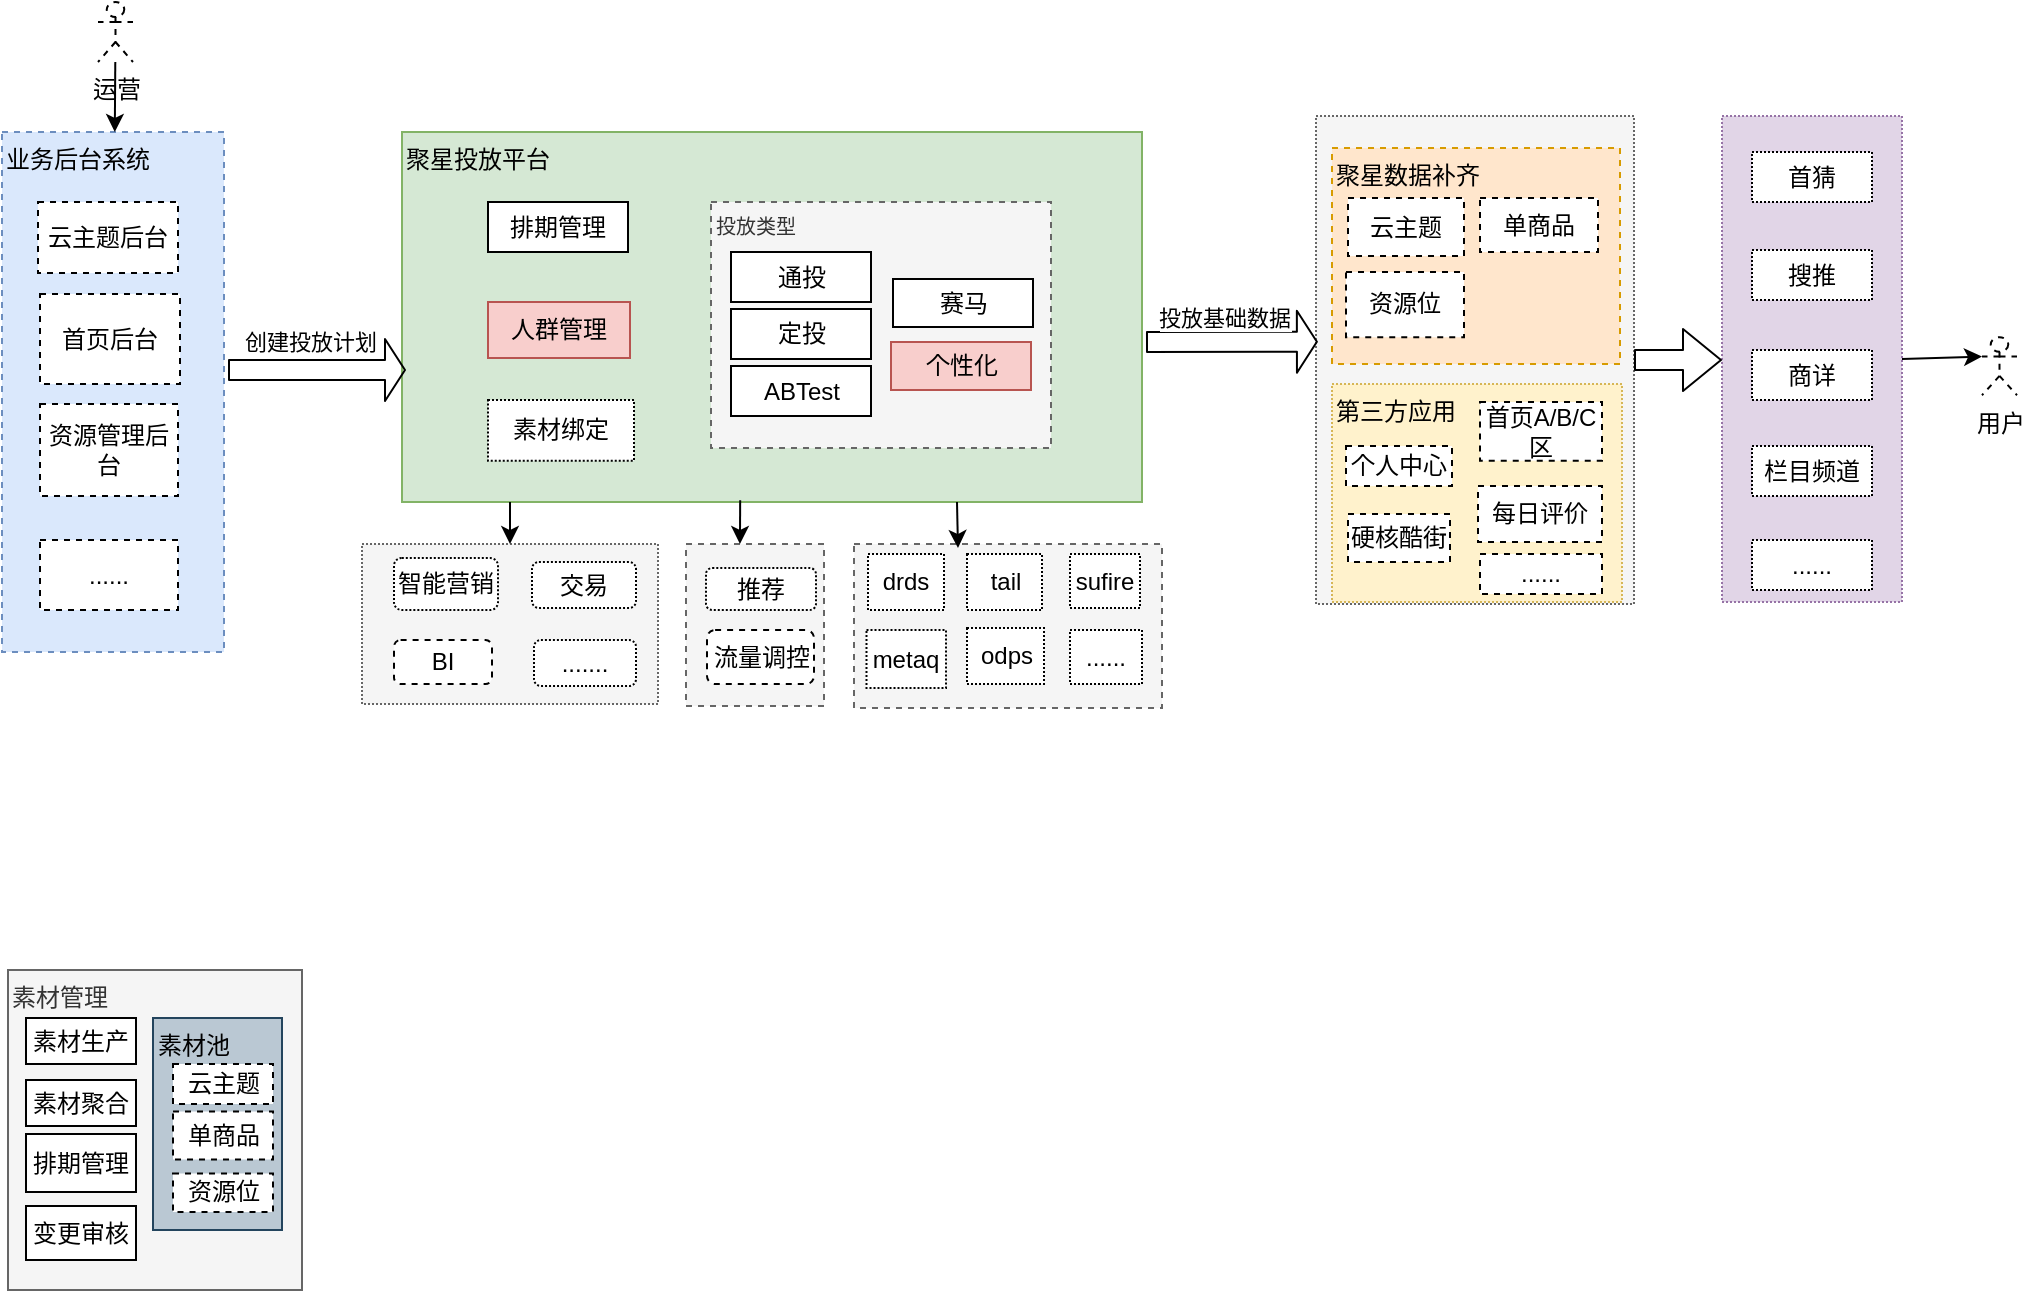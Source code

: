 <mxfile version="13.6.6" type="github">
  <diagram id="yP1MtyXhHekd8L7kZ_Y-" name="Page-1">
    <mxGraphModel dx="1186" dy="661" grid="1" gridSize="10" guides="1" tooltips="1" connect="1" arrows="1" fold="1" page="1" pageScale="1" pageWidth="827" pageHeight="1169" math="0" shadow="0">
      <root>
        <mxCell id="0" />
        <mxCell id="1" parent="0" />
        <mxCell id="-CnpAzFmehN0sEzD7tOe-27" value="" style="rounded=0;whiteSpace=wrap;html=1;dashed=1;dashPattern=1 1;fillColor=#f5f5f5;strokeColor=#666666;fontColor=#333333;" vertex="1" parent="1">
          <mxGeometry x="717" y="257" width="159" height="244" as="geometry" />
        </mxCell>
        <mxCell id="-CnpAzFmehN0sEzD7tOe-33" value="第三方应用" style="rounded=0;whiteSpace=wrap;html=1;dashed=1;dashPattern=1 1;fillColor=#fff2cc;strokeColor=#d6b656;verticalAlign=top;align=left;" vertex="1" parent="1">
          <mxGeometry x="725" y="391" width="145" height="109" as="geometry" />
        </mxCell>
        <mxCell id="SAk0w7PRKyOR6Q5ZeCQe-9" value="" style="rounded=0;whiteSpace=wrap;html=1;dashed=1;fillColor=#f5f5f5;strokeColor=#666666;fontColor=#333333;" parent="1" vertex="1">
          <mxGeometry x="402" y="471" width="69" height="81" as="geometry" />
        </mxCell>
        <mxCell id="wOw6Tid5QmzaZG2gmArs-5" value="" style="rounded=0;whiteSpace=wrap;html=1;dashed=1;dashPattern=1 1;fillColor=#f5f5f5;strokeColor=#666666;fontColor=#333333;" parent="1" vertex="1">
          <mxGeometry x="240" y="471" width="148" height="80" as="geometry" />
        </mxCell>
        <mxCell id="wOw6Tid5QmzaZG2gmArs-6" value="智能营销" style="rounded=1;whiteSpace=wrap;html=1;dashed=1;dashPattern=1 1;" parent="1" vertex="1">
          <mxGeometry x="256" y="478" width="52" height="26" as="geometry" />
        </mxCell>
        <mxCell id="wOw6Tid5QmzaZG2gmArs-7" value="交易" style="rounded=1;whiteSpace=wrap;html=1;dashed=1;dashPattern=1 1;" parent="1" vertex="1">
          <mxGeometry x="325" y="480" width="52" height="23" as="geometry" />
        </mxCell>
        <mxCell id="wOw6Tid5QmzaZG2gmArs-8" value="推荐" style="rounded=1;whiteSpace=wrap;html=1;dashed=1;dashPattern=1 1;" parent="1" vertex="1">
          <mxGeometry x="412" y="483" width="55" height="21" as="geometry" />
        </mxCell>
        <mxCell id="wOw6Tid5QmzaZG2gmArs-9" value="......." style="rounded=1;whiteSpace=wrap;html=1;dashed=1;dashPattern=1 1;" parent="1" vertex="1">
          <mxGeometry x="326" y="519" width="51" height="23" as="geometry" />
        </mxCell>
        <mxCell id="wOw6Tid5QmzaZG2gmArs-24" value="聚星投放平台" style="rounded=0;whiteSpace=wrap;html=1;align=left;horizontal=1;verticalAlign=top;fillColor=#d5e8d4;strokeColor=#82b366;" parent="1" vertex="1">
          <mxGeometry x="260" y="265" width="370" height="185" as="geometry" />
        </mxCell>
        <mxCell id="SAk0w7PRKyOR6Q5ZeCQe-10" value="BI" style="rounded=1;whiteSpace=wrap;html=1;dashed=1;" parent="1" vertex="1">
          <mxGeometry x="256" y="519" width="49" height="22" as="geometry" />
        </mxCell>
        <mxCell id="SAk0w7PRKyOR6Q5ZeCQe-11" value="聚星数据补齐" style="rounded=0;whiteSpace=wrap;html=1;dashed=1;fillColor=#ffe6cc;strokeColor=#d79b00;verticalAlign=top;align=left;" parent="1" vertex="1">
          <mxGeometry x="725" y="273" width="144" height="108" as="geometry" />
        </mxCell>
        <mxCell id="SAk0w7PRKyOR6Q5ZeCQe-18" value="人群管理" style="rounded=0;whiteSpace=wrap;html=1;fillColor=#f8cecc;strokeColor=#b85450;" parent="1" vertex="1">
          <mxGeometry x="303" y="350" width="71" height="28" as="geometry" />
        </mxCell>
        <mxCell id="SAk0w7PRKyOR6Q5ZeCQe-23" value="&lt;div&gt;&lt;span&gt;&lt;sup&gt;投放类型&lt;/sup&gt;&lt;/span&gt;&lt;/div&gt;" style="rounded=0;whiteSpace=wrap;html=1;dashed=1;align=left;horizontal=1;verticalAlign=top;fillColor=#f5f5f5;strokeColor=#666666;fontColor=#333333;" parent="1" vertex="1">
          <mxGeometry x="414.5" y="300" width="170" height="123" as="geometry" />
        </mxCell>
        <mxCell id="SAk0w7PRKyOR6Q5ZeCQe-24" value="通投" style="rounded=0;whiteSpace=wrap;html=1;" parent="1" vertex="1">
          <mxGeometry x="424.5" y="325" width="70" height="25" as="geometry" />
        </mxCell>
        <mxCell id="SAk0w7PRKyOR6Q5ZeCQe-25" value="定投" style="rounded=0;whiteSpace=wrap;html=1;" parent="1" vertex="1">
          <mxGeometry x="424.5" y="353.5" width="70" height="25" as="geometry" />
        </mxCell>
        <mxCell id="SAk0w7PRKyOR6Q5ZeCQe-26" value="ABTest" style="rounded=0;whiteSpace=wrap;html=1;" parent="1" vertex="1">
          <mxGeometry x="424.5" y="382" width="70" height="25" as="geometry" />
        </mxCell>
        <mxCell id="SAk0w7PRKyOR6Q5ZeCQe-27" value="赛马" style="rounded=0;whiteSpace=wrap;html=1;" parent="1" vertex="1">
          <mxGeometry x="505.5" y="338.5" width="70" height="24" as="geometry" />
        </mxCell>
        <mxCell id="SAk0w7PRKyOR6Q5ZeCQe-28" value="素材管理" style="rounded=0;whiteSpace=wrap;html=1;fillColor=#f5f5f5;strokeColor=#666666;fontColor=#333333;align=left;horizontal=1;verticalAlign=top;" parent="1" vertex="1">
          <mxGeometry x="63" y="684" width="147" height="160" as="geometry" />
        </mxCell>
        <mxCell id="SAk0w7PRKyOR6Q5ZeCQe-29" value="素材生产" style="rounded=0;whiteSpace=wrap;html=1;" parent="1" vertex="1">
          <mxGeometry x="72" y="708" width="55" height="23" as="geometry" />
        </mxCell>
        <mxCell id="SAk0w7PRKyOR6Q5ZeCQe-31" value="素材聚合" style="rounded=0;whiteSpace=wrap;html=1;" parent="1" vertex="1">
          <mxGeometry x="72" y="739" width="55" height="23" as="geometry" />
        </mxCell>
        <mxCell id="SAk0w7PRKyOR6Q5ZeCQe-32" value="排期管理" style="rounded=0;whiteSpace=wrap;html=1;" parent="1" vertex="1">
          <mxGeometry x="72" y="766" width="55" height="29" as="geometry" />
        </mxCell>
        <mxCell id="SAk0w7PRKyOR6Q5ZeCQe-33" value="资源位" style="rounded=0;whiteSpace=wrap;html=1;dashed=1;" parent="1" vertex="1">
          <mxGeometry x="732" y="335" width="59" height="32.62" as="geometry" />
        </mxCell>
        <mxCell id="SAk0w7PRKyOR6Q5ZeCQe-37" value="运营" style="shape=umlActor;verticalLabelPosition=bottom;verticalAlign=top;html=1;outlineConnect=0;dashed=1;" parent="1" vertex="1">
          <mxGeometry x="108" y="200" width="17.5" height="30" as="geometry" />
        </mxCell>
        <mxCell id="SAk0w7PRKyOR6Q5ZeCQe-39" value="用户" style="shape=umlActor;verticalLabelPosition=bottom;verticalAlign=top;html=1;outlineConnect=0;dashed=1;" parent="1" vertex="1">
          <mxGeometry x="1050" y="367.62" width="17.5" height="29" as="geometry" />
        </mxCell>
        <mxCell id="SAk0w7PRKyOR6Q5ZeCQe-46" value="业务后台系统" style="rounded=0;whiteSpace=wrap;html=1;dashed=1;fillColor=#dae8fc;align=left;strokeColor=#6c8ebf;verticalAlign=top;" parent="1" vertex="1">
          <mxGeometry x="60" y="265" width="111" height="260" as="geometry" />
        </mxCell>
        <mxCell id="SAk0w7PRKyOR6Q5ZeCQe-47" value="云主题后台" style="rounded=0;whiteSpace=wrap;html=1;dashed=1;align=center;" parent="1" vertex="1">
          <mxGeometry x="78" y="300" width="70" height="35.5" as="geometry" />
        </mxCell>
        <mxCell id="SAk0w7PRKyOR6Q5ZeCQe-48" value="首页后台" style="rounded=0;whiteSpace=wrap;html=1;dashed=1;align=center;" parent="1" vertex="1">
          <mxGeometry x="79" y="346" width="70" height="45" as="geometry" />
        </mxCell>
        <mxCell id="SAk0w7PRKyOR6Q5ZeCQe-50" value="......" style="rounded=0;whiteSpace=wrap;html=1;dashed=1;align=center;" parent="1" vertex="1">
          <mxGeometry x="79" y="469" width="69" height="35" as="geometry" />
        </mxCell>
        <mxCell id="SAk0w7PRKyOR6Q5ZeCQe-51" value="" style="endArrow=classic;html=1;entryX=0.5;entryY=0;entryDx=0;entryDy=0;" parent="1" target="wOw6Tid5QmzaZG2gmArs-5" edge="1">
          <mxGeometry width="50" height="50" relative="1" as="geometry">
            <mxPoint x="314" y="450" as="sourcePoint" />
            <mxPoint x="480" y="280" as="targetPoint" />
          </mxGeometry>
        </mxCell>
        <mxCell id="SAk0w7PRKyOR6Q5ZeCQe-55" value="流量调控" style="rounded=1;whiteSpace=wrap;html=1;dashed=1;align=center;" parent="1" vertex="1">
          <mxGeometry x="412.5" y="514" width="53.5" height="27" as="geometry" />
        </mxCell>
        <mxCell id="SAk0w7PRKyOR6Q5ZeCQe-60" value="个人中心" style="rounded=0;whiteSpace=wrap;html=1;dashed=1;" parent="1" vertex="1">
          <mxGeometry x="732" y="422" width="53" height="20" as="geometry" />
        </mxCell>
        <mxCell id="SAk0w7PRKyOR6Q5ZeCQe-64" value="资源管理后台" style="rounded=0;whiteSpace=wrap;html=1;dashed=1;align=center;" parent="1" vertex="1">
          <mxGeometry x="79" y="401" width="69" height="46" as="geometry" />
        </mxCell>
        <mxCell id="CF3iyAbwDcJgYB5cswlC-1" value="个性化" style="rounded=0;whiteSpace=wrap;html=1;fillColor=#f8cecc;strokeColor=#b85450;" parent="1" vertex="1">
          <mxGeometry x="504.5" y="370" width="70" height="24" as="geometry" />
        </mxCell>
        <mxCell id="CF3iyAbwDcJgYB5cswlC-2" value="变更审核" style="rounded=0;whiteSpace=wrap;html=1;" parent="1" vertex="1">
          <mxGeometry x="72" y="802" width="55" height="27" as="geometry" />
        </mxCell>
        <mxCell id="CF3iyAbwDcJgYB5cswlC-7" value="素材池" style="rounded=0;whiteSpace=wrap;html=1;align=left;verticalAlign=top;fillColor=#bac8d3;strokeColor=#23445d;" parent="1" vertex="1">
          <mxGeometry x="135.5" y="708" width="64.5" height="106" as="geometry" />
        </mxCell>
        <mxCell id="SAk0w7PRKyOR6Q5ZeCQe-12" value="云主题" style="rounded=0;whiteSpace=wrap;html=1;dashed=1;" parent="1" vertex="1">
          <mxGeometry x="733" y="298" width="58" height="29" as="geometry" />
        </mxCell>
        <mxCell id="SAk0w7PRKyOR6Q5ZeCQe-34" value="单商品" style="rounded=0;whiteSpace=wrap;html=1;dashed=1;" parent="1" vertex="1">
          <mxGeometry x="799" y="298" width="59" height="27" as="geometry" />
        </mxCell>
        <mxCell id="CF3iyAbwDcJgYB5cswlC-10" value="云主题" style="rounded=0;whiteSpace=wrap;html=1;dashed=1;align=center;" parent="1" vertex="1">
          <mxGeometry x="145.5" y="731" width="50" height="20" as="geometry" />
        </mxCell>
        <mxCell id="CF3iyAbwDcJgYB5cswlC-11" value="单商品" style="rounded=0;whiteSpace=wrap;html=1;dashed=1;align=center;" parent="1" vertex="1">
          <mxGeometry x="145.5" y="754.75" width="50" height="24" as="geometry" />
        </mxCell>
        <mxCell id="CF3iyAbwDcJgYB5cswlC-12" value="资源位" style="rounded=0;whiteSpace=wrap;html=1;dashed=1;align=center;" parent="1" vertex="1">
          <mxGeometry x="145.5" y="785.75" width="50" height="19.25" as="geometry" />
        </mxCell>
        <mxCell id="CF3iyAbwDcJgYB5cswlC-16" value="" style="endArrow=classic;html=1;exitX=0.457;exitY=0.995;exitDx=0;exitDy=0;entryX=0.391;entryY=0;entryDx=0;entryDy=0;entryPerimeter=0;exitPerimeter=0;" parent="1" source="wOw6Tid5QmzaZG2gmArs-24" target="SAk0w7PRKyOR6Q5ZeCQe-9" edge="1">
          <mxGeometry width="50" height="50" relative="1" as="geometry">
            <mxPoint x="463" y="446" as="sourcePoint" />
            <mxPoint x="463" y="471" as="targetPoint" />
          </mxGeometry>
        </mxCell>
        <mxCell id="-CnpAzFmehN0sEzD7tOe-1" value="" style="rounded=0;whiteSpace=wrap;html=1;dashed=1;fillColor=#f5f5f5;strokeColor=#666666;fontColor=#333333;" vertex="1" parent="1">
          <mxGeometry x="486" y="471" width="154" height="82" as="geometry" />
        </mxCell>
        <mxCell id="-CnpAzFmehN0sEzD7tOe-3" value="drds" style="rounded=0;whiteSpace=wrap;html=1;dashed=1;dashPattern=1 1;" vertex="1" parent="1">
          <mxGeometry x="493" y="476" width="38" height="28" as="geometry" />
        </mxCell>
        <mxCell id="-CnpAzFmehN0sEzD7tOe-4" value="tail" style="rounded=0;whiteSpace=wrap;html=1;dashed=1;dashPattern=1 1;" vertex="1" parent="1">
          <mxGeometry x="542.5" y="476" width="37.5" height="28" as="geometry" />
        </mxCell>
        <mxCell id="-CnpAzFmehN0sEzD7tOe-5" value="metaq" style="rounded=0;whiteSpace=wrap;html=1;dashed=1;dashPattern=1 1;" vertex="1" parent="1">
          <mxGeometry x="492.25" y="514" width="39.75" height="29" as="geometry" />
        </mxCell>
        <mxCell id="-CnpAzFmehN0sEzD7tOe-6" value="......" style="rounded=0;whiteSpace=wrap;html=1;dashed=1;dashPattern=1 1;" vertex="1" parent="1">
          <mxGeometry x="594" y="514" width="36" height="27" as="geometry" />
        </mxCell>
        <mxCell id="-CnpAzFmehN0sEzD7tOe-7" value="sufire" style="rounded=0;whiteSpace=wrap;html=1;dashed=1;dashPattern=1 1;" vertex="1" parent="1">
          <mxGeometry x="594" y="476" width="35" height="27" as="geometry" />
        </mxCell>
        <mxCell id="-CnpAzFmehN0sEzD7tOe-8" value="odps" style="rounded=0;whiteSpace=wrap;html=1;dashed=1;dashPattern=1 1;" vertex="1" parent="1">
          <mxGeometry x="542.5" y="513" width="38.5" height="28" as="geometry" />
        </mxCell>
        <mxCell id="-CnpAzFmehN0sEzD7tOe-9" value="" style="endArrow=classic;html=1;exitX=0.75;exitY=1;exitDx=0;exitDy=0;" edge="1" parent="1" source="wOw6Tid5QmzaZG2gmArs-24">
          <mxGeometry width="50" height="50" relative="1" as="geometry">
            <mxPoint x="387" y="418" as="sourcePoint" />
            <mxPoint x="538" y="473" as="targetPoint" />
          </mxGeometry>
        </mxCell>
        <mxCell id="-CnpAzFmehN0sEzD7tOe-14" value="排期管理" style="rounded=0;whiteSpace=wrap;html=1;" vertex="1" parent="1">
          <mxGeometry x="303" y="300" width="70" height="25" as="geometry" />
        </mxCell>
        <mxCell id="-CnpAzFmehN0sEzD7tOe-16" value="素材绑定" style="rounded=0;whiteSpace=wrap;html=1;dashed=1;dashPattern=1 1;" vertex="1" parent="1">
          <mxGeometry x="303" y="399" width="73" height="30.37" as="geometry" />
        </mxCell>
        <mxCell id="-CnpAzFmehN0sEzD7tOe-18" value="" style="endArrow=classic;html=1;shape=flexArrow;endSize=3;startSize=3;" edge="1" parent="1">
          <mxGeometry width="50" height="50" relative="1" as="geometry">
            <mxPoint x="173" y="384" as="sourcePoint" />
            <mxPoint x="262" y="384" as="targetPoint" />
          </mxGeometry>
        </mxCell>
        <mxCell id="-CnpAzFmehN0sEzD7tOe-19" value="创建投放计划" style="edgeLabel;html=1;align=center;verticalAlign=middle;resizable=0;points=[];" vertex="1" connectable="0" parent="-CnpAzFmehN0sEzD7tOe-18">
          <mxGeometry x="-0.142" y="2" relative="1" as="geometry">
            <mxPoint x="3.03" y="-12.05" as="offset" />
          </mxGeometry>
        </mxCell>
        <mxCell id="-CnpAzFmehN0sEzD7tOe-20" value="" style="endArrow=classic;html=1;shape=flexArrow;endSize=3;startSize=3;endWidth=20;entryX=0.006;entryY=0.401;entryDx=0;entryDy=0;entryPerimeter=0;" edge="1" parent="1">
          <mxGeometry width="50" height="50" relative="1" as="geometry">
            <mxPoint x="632" y="370" as="sourcePoint" />
            <mxPoint x="717.954" y="369.844" as="targetPoint" />
          </mxGeometry>
        </mxCell>
        <mxCell id="-CnpAzFmehN0sEzD7tOe-21" value="投放基础数据" style="edgeLabel;html=1;align=center;verticalAlign=middle;resizable=0;points=[];" vertex="1" connectable="0" parent="-CnpAzFmehN0sEzD7tOe-20">
          <mxGeometry x="-0.142" y="2" relative="1" as="geometry">
            <mxPoint x="2.0" y="-10.43" as="offset" />
          </mxGeometry>
        </mxCell>
        <mxCell id="-CnpAzFmehN0sEzD7tOe-23" value="" style="endArrow=classic;html=1;" edge="1" parent="1" source="SAk0w7PRKyOR6Q5ZeCQe-37" target="SAk0w7PRKyOR6Q5ZeCQe-46">
          <mxGeometry width="50" height="50" relative="1" as="geometry">
            <mxPoint x="494" y="351" as="sourcePoint" />
            <mxPoint x="544" y="301" as="targetPoint" />
          </mxGeometry>
        </mxCell>
        <mxCell id="SAk0w7PRKyOR6Q5ZeCQe-57" value="首页A/B/C区" style="rounded=0;whiteSpace=wrap;html=1;dashed=1;" parent="1" vertex="1">
          <mxGeometry x="799" y="400" width="61" height="29.37" as="geometry" />
        </mxCell>
        <mxCell id="-CnpAzFmehN0sEzD7tOe-28" value="硬核酷街" style="rounded=0;whiteSpace=wrap;html=1;dashed=1;" vertex="1" parent="1">
          <mxGeometry x="733" y="456" width="51" height="24" as="geometry" />
        </mxCell>
        <mxCell id="-CnpAzFmehN0sEzD7tOe-29" value="" style="endArrow=classic;html=1;exitX=1;exitY=0.5;exitDx=0;exitDy=0;entryX=0;entryY=0.333;entryDx=0;entryDy=0;entryPerimeter=0;" edge="1" parent="1" source="-CnpAzFmehN0sEzD7tOe-36" target="SAk0w7PRKyOR6Q5ZeCQe-39">
          <mxGeometry width="50" height="50" relative="1" as="geometry">
            <mxPoint x="1050" y="364" as="sourcePoint" />
            <mxPoint x="937" y="340" as="targetPoint" />
          </mxGeometry>
        </mxCell>
        <mxCell id="-CnpAzFmehN0sEzD7tOe-34" value="每日评价" style="rounded=0;whiteSpace=wrap;html=1;dashed=1;" vertex="1" parent="1">
          <mxGeometry x="798" y="442" width="62" height="28" as="geometry" />
        </mxCell>
        <mxCell id="-CnpAzFmehN0sEzD7tOe-35" value="......" style="rounded=0;whiteSpace=wrap;html=1;dashed=1;" vertex="1" parent="1">
          <mxGeometry x="799" y="476" width="61" height="20" as="geometry" />
        </mxCell>
        <mxCell id="-CnpAzFmehN0sEzD7tOe-36" value="" style="rounded=0;whiteSpace=wrap;html=1;dashed=1;dashPattern=1 1;fillColor=#e1d5e7;strokeColor=#9673a6;" vertex="1" parent="1">
          <mxGeometry x="920" y="257" width="90" height="243" as="geometry" />
        </mxCell>
        <mxCell id="-CnpAzFmehN0sEzD7tOe-37" value="首猜" style="rounded=0;whiteSpace=wrap;html=1;dashed=1;dashPattern=1 1;" vertex="1" parent="1">
          <mxGeometry x="935" y="275" width="60" height="25" as="geometry" />
        </mxCell>
        <mxCell id="-CnpAzFmehN0sEzD7tOe-38" value="搜推" style="rounded=0;whiteSpace=wrap;html=1;dashed=1;dashPattern=1 1;" vertex="1" parent="1">
          <mxGeometry x="935" y="324" width="60" height="25" as="geometry" />
        </mxCell>
        <mxCell id="-CnpAzFmehN0sEzD7tOe-39" value="商详" style="rounded=0;whiteSpace=wrap;html=1;dashed=1;dashPattern=1 1;" vertex="1" parent="1">
          <mxGeometry x="935" y="374" width="60" height="25" as="geometry" />
        </mxCell>
        <mxCell id="-CnpAzFmehN0sEzD7tOe-40" value="栏目频道" style="rounded=0;whiteSpace=wrap;html=1;dashed=1;dashPattern=1 1;" vertex="1" parent="1">
          <mxGeometry x="935" y="422" width="60" height="25" as="geometry" />
        </mxCell>
        <mxCell id="-CnpAzFmehN0sEzD7tOe-41" value="......" style="rounded=0;whiteSpace=wrap;html=1;dashed=1;dashPattern=1 1;" vertex="1" parent="1">
          <mxGeometry x="935" y="469" width="60" height="25" as="geometry" />
        </mxCell>
        <mxCell id="-CnpAzFmehN0sEzD7tOe-44" value="" style="shape=flexArrow;endArrow=classic;html=1;exitX=1;exitY=0.5;exitDx=0;exitDy=0;" edge="1" parent="1" source="-CnpAzFmehN0sEzD7tOe-27">
          <mxGeometry width="50" height="50" relative="1" as="geometry">
            <mxPoint x="880" y="440" as="sourcePoint" />
            <mxPoint x="920" y="379" as="targetPoint" />
          </mxGeometry>
        </mxCell>
      </root>
    </mxGraphModel>
  </diagram>
</mxfile>
